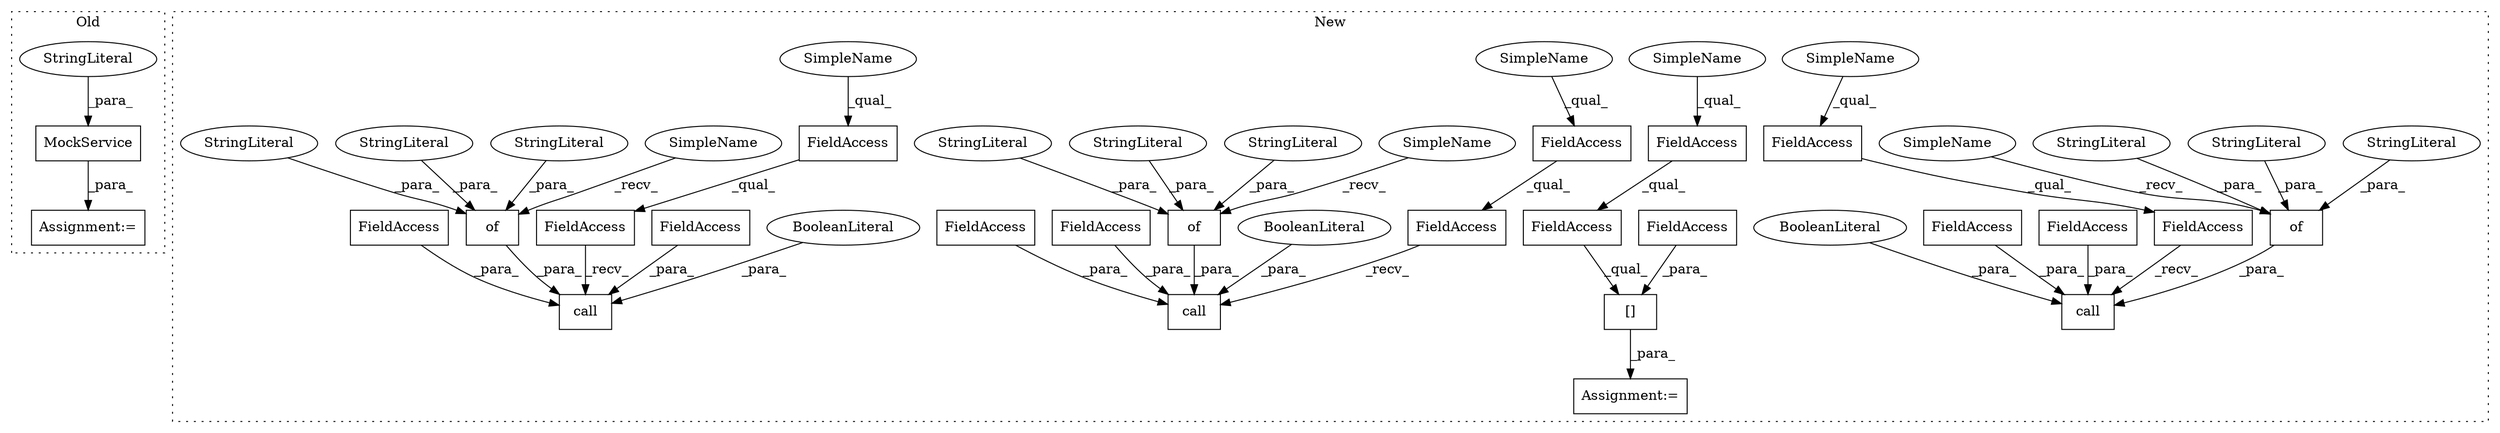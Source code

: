 digraph G {
subgraph cluster0 {
1 [label="MockService" a="32" s="21638,21685" l="12,1" shape="box"];
27 [label="StringLiteral" a="45" s="21650" l="10" shape="ellipse"];
34 [label="Assignment:=" a="7" s="21637" l="1" shape="box"];
label = "Old";
style="dotted";
}
subgraph cluster1 {
2 [label="call" a="32" s="24128,24280" l="5,1" shape="box"];
3 [label="FieldAccess" a="22" s="24151" l="36" shape="box"];
4 [label="FieldAccess" a="22" s="24133" l="17" shape="box"];
5 [label="FieldAccess" a="22" s="24109" l="18" shape="box"];
6 [label="FieldAccess" a="22" s="24109" l="9" shape="box"];
7 [label="FieldAccess" a="22" s="23554" l="9" shape="box"];
8 [label="FieldAccess" a="22" s="23554" l="14" shape="box"];
9 [label="[]" a="2" s="23554,23595" l="15,1" shape="box"];
10 [label="FieldAccess" a="22" s="23569" l="26" shape="box"];
11 [label="FieldAccess" a="22" s="24348" l="9" shape="box"];
12 [label="FieldAccess" a="22" s="23870" l="9" shape="box"];
13 [label="FieldAccess" a="22" s="23870" l="18" shape="box"];
14 [label="call" a="32" s="23889,24041" l="5,1" shape="box"];
15 [label="FieldAccess" a="22" s="24348" l="18" shape="box"];
16 [label="call" a="32" s="24367,24493" l="5,1" shape="box"];
17 [label="FieldAccess" a="22" s="24372" l="17" shape="box"];
18 [label="FieldAccess" a="22" s="23912" l="36" shape="box"];
19 [label="FieldAccess" a="22" s="24390" l="36" shape="box"];
20 [label="FieldAccess" a="22" s="23894" l="17" shape="box"];
21 [label="of" a="32" s="23953,24035" l="3,1" shape="box"];
22 [label="BooleanLiteral" a="9" s="24276" l="4" shape="ellipse"];
23 [label="of" a="32" s="24192,24274" l="3,1" shape="box"];
24 [label="BooleanLiteral" a="9" s="24489" l="4" shape="ellipse"];
25 [label="of" a="32" s="24431,24487" l="3,1" shape="box"];
26 [label="BooleanLiteral" a="9" s="24037" l="4" shape="ellipse"];
28 [label="StringLiteral" a="45" s="24467" l="8" shape="ellipse"];
29 [label="StringLiteral" a="45" s="23965" l="23" shape="ellipse"];
30 [label="StringLiteral" a="45" s="24204" l="23" shape="ellipse"];
31 [label="StringLiteral" a="45" s="24443" l="23" shape="ellipse"];
32 [label="StringLiteral" a="45" s="24195" l="8" shape="ellipse"];
33 [label="StringLiteral" a="45" s="23956" l="8" shape="ellipse"];
35 [label="Assignment:=" a="7" s="23553" l="1" shape="box"];
36 [label="StringLiteral" a="45" s="23989" l="8" shape="ellipse"];
37 [label="StringLiteral" a="45" s="24434" l="8" shape="ellipse"];
38 [label="StringLiteral" a="45" s="24228" l="8" shape="ellipse"];
39 [label="SimpleName" a="42" s="23949" l="3" shape="ellipse"];
40 [label="SimpleName" a="42" s="24188" l="3" shape="ellipse"];
41 [label="SimpleName" a="42" s="24427" l="3" shape="ellipse"];
42 [label="SimpleName" a="42" s="24348" l="4" shape="ellipse"];
43 [label="SimpleName" a="42" s="23554" l="4" shape="ellipse"];
44 [label="SimpleName" a="42" s="24109" l="4" shape="ellipse"];
45 [label="SimpleName" a="42" s="23870" l="4" shape="ellipse"];
label = "New";
style="dotted";
}
1 -> 34 [label="_para_"];
3 -> 2 [label="_para_"];
4 -> 2 [label="_para_"];
5 -> 2 [label="_recv_"];
6 -> 5 [label="_qual_"];
7 -> 8 [label="_qual_"];
8 -> 9 [label="_qual_"];
9 -> 35 [label="_para_"];
10 -> 9 [label="_para_"];
11 -> 15 [label="_qual_"];
12 -> 13 [label="_qual_"];
13 -> 14 [label="_recv_"];
15 -> 16 [label="_recv_"];
17 -> 16 [label="_para_"];
18 -> 14 [label="_para_"];
19 -> 16 [label="_para_"];
20 -> 14 [label="_para_"];
21 -> 14 [label="_para_"];
22 -> 2 [label="_para_"];
23 -> 2 [label="_para_"];
24 -> 16 [label="_para_"];
25 -> 16 [label="_para_"];
26 -> 14 [label="_para_"];
27 -> 1 [label="_para_"];
28 -> 25 [label="_para_"];
29 -> 21 [label="_para_"];
30 -> 23 [label="_para_"];
31 -> 25 [label="_para_"];
32 -> 23 [label="_para_"];
33 -> 21 [label="_para_"];
36 -> 21 [label="_para_"];
37 -> 25 [label="_para_"];
38 -> 23 [label="_para_"];
39 -> 21 [label="_recv_"];
40 -> 23 [label="_recv_"];
41 -> 25 [label="_recv_"];
42 -> 11 [label="_qual_"];
43 -> 7 [label="_qual_"];
44 -> 6 [label="_qual_"];
45 -> 12 [label="_qual_"];
}